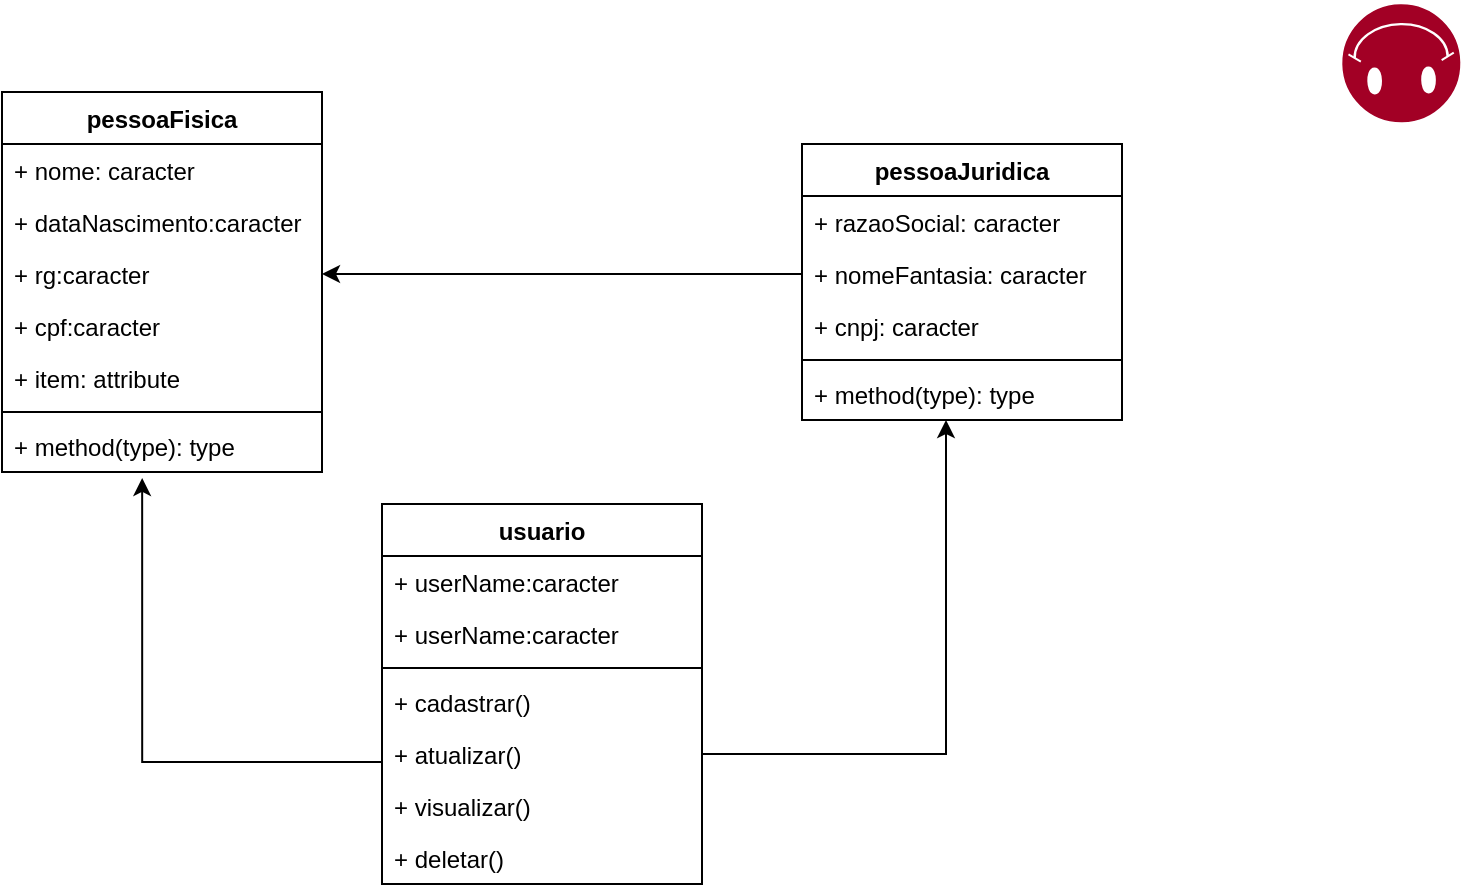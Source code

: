 <mxfile version="20.5.1" type="device"><diagram id="ky5t0z0mYAaqYSoxHUBY" name="Página-1"><mxGraphModel dx="1102" dy="614" grid="1" gridSize="10" guides="1" tooltips="1" connect="1" arrows="1" fold="1" page="1" pageScale="1" pageWidth="827" pageHeight="1169" math="0" shadow="0"><root><mxCell id="0"/><mxCell id="1" parent="0"/><mxCell id="-dtxRbhj0JUulox9skLU-5" value="pessoaFisica" style="swimlane;fontStyle=1;align=center;verticalAlign=top;childLayout=stackLayout;horizontal=1;startSize=26;horizontalStack=0;resizeParent=1;resizeParentMax=0;resizeLast=0;collapsible=1;marginBottom=0;" vertex="1" parent="1"><mxGeometry x="90" y="54" width="160" height="190" as="geometry"/></mxCell><mxCell id="-dtxRbhj0JUulox9skLU-6" value="+ nome: caracter" style="text;strokeColor=none;fillColor=none;align=left;verticalAlign=top;spacingLeft=4;spacingRight=4;overflow=hidden;rotatable=0;points=[[0,0.5],[1,0.5]];portConstraint=eastwest;" vertex="1" parent="-dtxRbhj0JUulox9skLU-5"><mxGeometry y="26" width="160" height="26" as="geometry"/></mxCell><mxCell id="-dtxRbhj0JUulox9skLU-10" value="+ dataNascimento:caracter" style="text;strokeColor=none;fillColor=none;align=left;verticalAlign=top;spacingLeft=4;spacingRight=4;overflow=hidden;rotatable=0;points=[[0,0.5],[1,0.5]];portConstraint=eastwest;" vertex="1" parent="-dtxRbhj0JUulox9skLU-5"><mxGeometry y="52" width="160" height="26" as="geometry"/></mxCell><mxCell id="-dtxRbhj0JUulox9skLU-12" value="+ rg:caracter" style="text;strokeColor=none;fillColor=none;align=left;verticalAlign=top;spacingLeft=4;spacingRight=4;overflow=hidden;rotatable=0;points=[[0,0.5],[1,0.5]];portConstraint=eastwest;" vertex="1" parent="-dtxRbhj0JUulox9skLU-5"><mxGeometry y="78" width="160" height="26" as="geometry"/></mxCell><mxCell id="-dtxRbhj0JUulox9skLU-13" value="+ cpf:caracter" style="text;strokeColor=none;fillColor=none;align=left;verticalAlign=top;spacingLeft=4;spacingRight=4;overflow=hidden;rotatable=0;points=[[0,0.5],[1,0.5]];portConstraint=eastwest;" vertex="1" parent="-dtxRbhj0JUulox9skLU-5"><mxGeometry y="104" width="160" height="26" as="geometry"/></mxCell><mxCell id="-dtxRbhj0JUulox9skLU-18" value="+ item: attribute" style="text;strokeColor=none;fillColor=none;align=left;verticalAlign=top;spacingLeft=4;spacingRight=4;overflow=hidden;rotatable=0;points=[[0,0.5],[1,0.5]];portConstraint=eastwest;" vertex="1" parent="-dtxRbhj0JUulox9skLU-5"><mxGeometry y="130" width="160" height="26" as="geometry"/></mxCell><mxCell id="-dtxRbhj0JUulox9skLU-7" value="" style="line;strokeWidth=1;fillColor=none;align=left;verticalAlign=middle;spacingTop=-1;spacingLeft=3;spacingRight=3;rotatable=0;labelPosition=right;points=[];portConstraint=eastwest;strokeColor=inherit;" vertex="1" parent="-dtxRbhj0JUulox9skLU-5"><mxGeometry y="156" width="160" height="8" as="geometry"/></mxCell><mxCell id="-dtxRbhj0JUulox9skLU-37" value="+ method(type): type" style="text;strokeColor=none;fillColor=none;align=left;verticalAlign=top;spacingLeft=4;spacingRight=4;overflow=hidden;rotatable=0;points=[[0,0.5],[1,0.5]];portConstraint=eastwest;" vertex="1" parent="-dtxRbhj0JUulox9skLU-5"><mxGeometry y="164" width="160" height="26" as="geometry"/></mxCell><mxCell id="-dtxRbhj0JUulox9skLU-19" value="pessoaJuridica" style="swimlane;fontStyle=1;align=center;verticalAlign=top;childLayout=stackLayout;horizontal=1;startSize=26;horizontalStack=0;resizeParent=1;resizeParentMax=0;resizeLast=0;collapsible=1;marginBottom=0;" vertex="1" parent="1"><mxGeometry x="490" y="80" width="160" height="138" as="geometry"/></mxCell><mxCell id="-dtxRbhj0JUulox9skLU-20" value="+ razaoSocial: caracter" style="text;strokeColor=none;fillColor=none;align=left;verticalAlign=top;spacingLeft=4;spacingRight=4;overflow=hidden;rotatable=0;points=[[0,0.5],[1,0.5]];portConstraint=eastwest;" vertex="1" parent="-dtxRbhj0JUulox9skLU-19"><mxGeometry y="26" width="160" height="26" as="geometry"/></mxCell><mxCell id="-dtxRbhj0JUulox9skLU-28" value="+ nomeFantasia: caracter" style="text;strokeColor=none;fillColor=none;align=left;verticalAlign=top;spacingLeft=4;spacingRight=4;overflow=hidden;rotatable=0;points=[[0,0.5],[1,0.5]];portConstraint=eastwest;" vertex="1" parent="-dtxRbhj0JUulox9skLU-19"><mxGeometry y="52" width="160" height="26" as="geometry"/></mxCell><mxCell id="-dtxRbhj0JUulox9skLU-27" value="+ cnpj: caracter" style="text;strokeColor=none;fillColor=none;align=left;verticalAlign=top;spacingLeft=4;spacingRight=4;overflow=hidden;rotatable=0;points=[[0,0.5],[1,0.5]];portConstraint=eastwest;" vertex="1" parent="-dtxRbhj0JUulox9skLU-19"><mxGeometry y="78" width="160" height="26" as="geometry"/></mxCell><mxCell id="-dtxRbhj0JUulox9skLU-25" value="" style="line;strokeWidth=1;fillColor=none;align=left;verticalAlign=middle;spacingTop=-1;spacingLeft=3;spacingRight=3;rotatable=0;labelPosition=right;points=[];portConstraint=eastwest;strokeColor=inherit;" vertex="1" parent="-dtxRbhj0JUulox9skLU-19"><mxGeometry y="104" width="160" height="8" as="geometry"/></mxCell><mxCell id="-dtxRbhj0JUulox9skLU-26" value="+ method(type): type" style="text;strokeColor=none;fillColor=none;align=left;verticalAlign=top;spacingLeft=4;spacingRight=4;overflow=hidden;rotatable=0;points=[[0,0.5],[1,0.5]];portConstraint=eastwest;" vertex="1" parent="-dtxRbhj0JUulox9skLU-19"><mxGeometry y="112" width="160" height="26" as="geometry"/></mxCell><mxCell id="-dtxRbhj0JUulox9skLU-32" value="" style="verticalLabelPosition=bottom;verticalAlign=top;html=1;shape=mxgraph.basic.smiley;rotation=89;direction=south;fillColor=#a20025;strokeColor=#FFFFFF;fontColor=#ffffff;" vertex="1" parent="1"><mxGeometry x="759.65" y="9.65" width="60" height="60" as="geometry"/></mxCell><mxCell id="-dtxRbhj0JUulox9skLU-44" style="edgeStyle=orthogonalEdgeStyle;rounded=0;orthogonalLoop=1;jettySize=auto;html=1;exitX=0;exitY=0.5;exitDx=0;exitDy=0;entryX=0.438;entryY=1.115;entryDx=0;entryDy=0;entryPerimeter=0;" edge="1" parent="1" source="-dtxRbhj0JUulox9skLU-29" target="-dtxRbhj0JUulox9skLU-37"><mxGeometry relative="1" as="geometry"><Array as="points"><mxPoint x="160" y="389"/></Array></mxGeometry></mxCell><mxCell id="-dtxRbhj0JUulox9skLU-34" value="usuario" style="swimlane;fontStyle=1;align=center;verticalAlign=top;childLayout=stackLayout;horizontal=1;startSize=26;horizontalStack=0;resizeParent=1;resizeParentMax=0;resizeLast=0;collapsible=1;marginBottom=0;strokeColor=#000000;" vertex="1" parent="1"><mxGeometry x="280" y="260" width="160" height="190" as="geometry"/></mxCell><mxCell id="-dtxRbhj0JUulox9skLU-35" value="+ userName:caracter" style="text;strokeColor=none;fillColor=none;align=left;verticalAlign=top;spacingLeft=4;spacingRight=4;overflow=hidden;rotatable=0;points=[[0,0.5],[1,0.5]];portConstraint=eastwest;" vertex="1" parent="-dtxRbhj0JUulox9skLU-34"><mxGeometry y="26" width="160" height="26" as="geometry"/></mxCell><mxCell id="-dtxRbhj0JUulox9skLU-46" value="+ userName:caracter" style="text;strokeColor=none;fillColor=none;align=left;verticalAlign=top;spacingLeft=4;spacingRight=4;overflow=hidden;rotatable=0;points=[[0,0.5],[1,0.5]];portConstraint=eastwest;" vertex="1" parent="-dtxRbhj0JUulox9skLU-34"><mxGeometry y="52" width="160" height="26" as="geometry"/></mxCell><mxCell id="-dtxRbhj0JUulox9skLU-36" value="" style="line;strokeWidth=1;fillColor=none;align=left;verticalAlign=middle;spacingTop=-1;spacingLeft=3;spacingRight=3;rotatable=0;labelPosition=right;points=[];portConstraint=eastwest;strokeColor=inherit;" vertex="1" parent="-dtxRbhj0JUulox9skLU-34"><mxGeometry y="78" width="160" height="8" as="geometry"/></mxCell><mxCell id="-dtxRbhj0JUulox9skLU-29" value="+ cadastrar()" style="text;strokeColor=none;fillColor=none;align=left;verticalAlign=top;spacingLeft=4;spacingRight=4;overflow=hidden;rotatable=0;points=[[0,0.5],[1,0.5]];portConstraint=eastwest;" vertex="1" parent="-dtxRbhj0JUulox9skLU-34"><mxGeometry y="86" width="160" height="26" as="geometry"/></mxCell><mxCell id="-dtxRbhj0JUulox9skLU-8" value="+ atualizar()" style="text;strokeColor=none;fillColor=none;align=left;verticalAlign=top;spacingLeft=4;spacingRight=4;overflow=hidden;rotatable=0;points=[[0,0.5],[1,0.5]];portConstraint=eastwest;" vertex="1" parent="-dtxRbhj0JUulox9skLU-34"><mxGeometry y="112" width="160" height="26" as="geometry"/></mxCell><mxCell id="-dtxRbhj0JUulox9skLU-30" value="+ visualizar()" style="text;strokeColor=none;fillColor=none;align=left;verticalAlign=top;spacingLeft=4;spacingRight=4;overflow=hidden;rotatable=0;points=[[0,0.5],[1,0.5]];portConstraint=eastwest;" vertex="1" parent="-dtxRbhj0JUulox9skLU-34"><mxGeometry y="138" width="160" height="26" as="geometry"/></mxCell><mxCell id="-dtxRbhj0JUulox9skLU-31" value="+ deletar()" style="text;strokeColor=none;fillColor=none;align=left;verticalAlign=top;spacingLeft=4;spacingRight=4;overflow=hidden;rotatable=0;points=[[0,0.5],[1,0.5]];portConstraint=eastwest;" vertex="1" parent="-dtxRbhj0JUulox9skLU-34"><mxGeometry y="164" width="160" height="26" as="geometry"/></mxCell><mxCell id="-dtxRbhj0JUulox9skLU-39" style="edgeStyle=orthogonalEdgeStyle;rounded=0;orthogonalLoop=1;jettySize=auto;html=1;exitX=0;exitY=0.5;exitDx=0;exitDy=0;entryX=1;entryY=0.5;entryDx=0;entryDy=0;" edge="1" parent="1" source="-dtxRbhj0JUulox9skLU-28" target="-dtxRbhj0JUulox9skLU-12"><mxGeometry relative="1" as="geometry"/></mxCell><mxCell id="-dtxRbhj0JUulox9skLU-48" style="edgeStyle=orthogonalEdgeStyle;rounded=0;orthogonalLoop=1;jettySize=auto;html=1;entryX=0.45;entryY=1;entryDx=0;entryDy=0;entryPerimeter=0;" edge="1" parent="1" source="-dtxRbhj0JUulox9skLU-8" target="-dtxRbhj0JUulox9skLU-26"><mxGeometry relative="1" as="geometry"/></mxCell></root></mxGraphModel></diagram></mxfile>